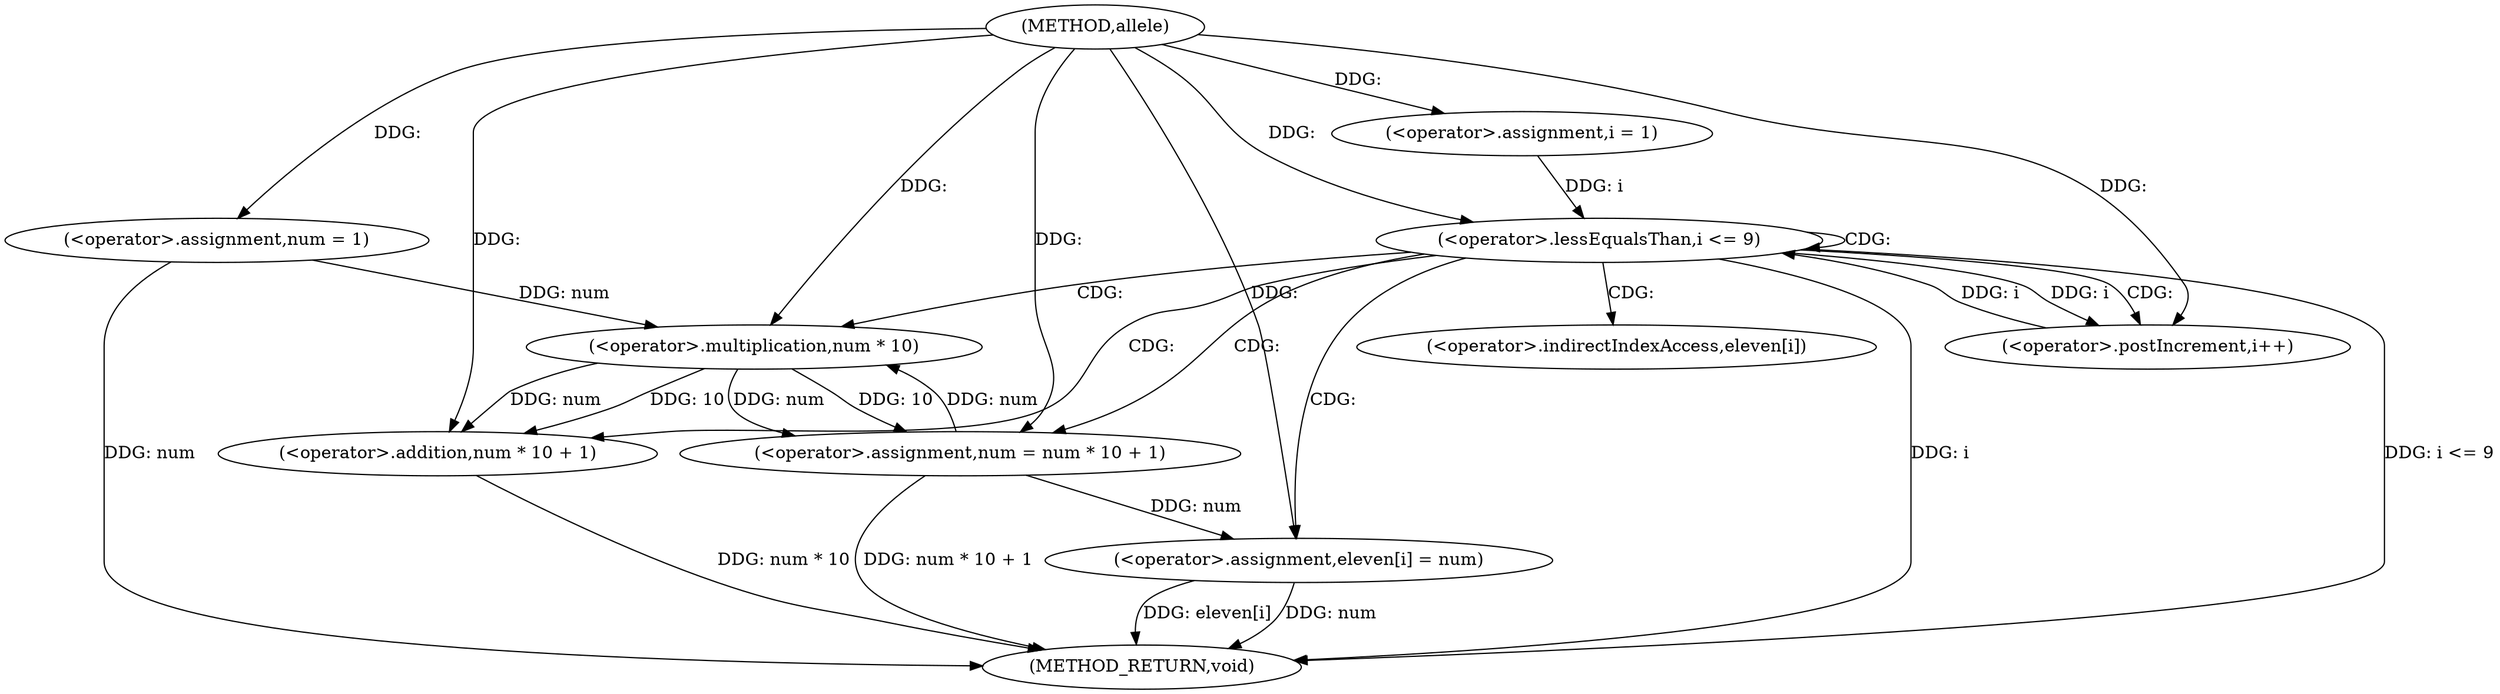 digraph "allele" {  
"1000942" [label = "(METHOD,allele)" ]
"1000971" [label = "(METHOD_RETURN,void)" ]
"1000945" [label = "(<operator>.assignment,num = 1)" ]
"1000950" [label = "(<operator>.assignment,i = 1)" ]
"1000953" [label = "(<operator>.lessEqualsThan,i <= 9)" ]
"1000956" [label = "(<operator>.postIncrement,i++)" ]
"1000959" [label = "(<operator>.assignment,num = num * 10 + 1)" ]
"1000966" [label = "(<operator>.assignment,eleven[i] = num)" ]
"1000961" [label = "(<operator>.addition,num * 10 + 1)" ]
"1000962" [label = "(<operator>.multiplication,num * 10)" ]
"1000967" [label = "(<operator>.indirectIndexAccess,eleven[i])" ]
  "1000945" -> "1000971"  [ label = "DDG: num"] 
  "1000953" -> "1000971"  [ label = "DDG: i"] 
  "1000953" -> "1000971"  [ label = "DDG: i <= 9"] 
  "1000961" -> "1000971"  [ label = "DDG: num * 10"] 
  "1000959" -> "1000971"  [ label = "DDG: num * 10 + 1"] 
  "1000966" -> "1000971"  [ label = "DDG: eleven[i]"] 
  "1000966" -> "1000971"  [ label = "DDG: num"] 
  "1000942" -> "1000945"  [ label = "DDG: "] 
  "1000942" -> "1000950"  [ label = "DDG: "] 
  "1000950" -> "1000953"  [ label = "DDG: i"] 
  "1000956" -> "1000953"  [ label = "DDG: i"] 
  "1000942" -> "1000953"  [ label = "DDG: "] 
  "1000953" -> "1000956"  [ label = "DDG: i"] 
  "1000942" -> "1000956"  [ label = "DDG: "] 
  "1000942" -> "1000959"  [ label = "DDG: "] 
  "1000962" -> "1000959"  [ label = "DDG: 10"] 
  "1000962" -> "1000959"  [ label = "DDG: num"] 
  "1000959" -> "1000966"  [ label = "DDG: num"] 
  "1000942" -> "1000966"  [ label = "DDG: "] 
  "1000962" -> "1000961"  [ label = "DDG: 10"] 
  "1000962" -> "1000961"  [ label = "DDG: num"] 
  "1000942" -> "1000961"  [ label = "DDG: "] 
  "1000945" -> "1000962"  [ label = "DDG: num"] 
  "1000942" -> "1000962"  [ label = "DDG: "] 
  "1000959" -> "1000962"  [ label = "DDG: num"] 
  "1000953" -> "1000961"  [ label = "CDG: "] 
  "1000953" -> "1000953"  [ label = "CDG: "] 
  "1000953" -> "1000962"  [ label = "CDG: "] 
  "1000953" -> "1000966"  [ label = "CDG: "] 
  "1000953" -> "1000967"  [ label = "CDG: "] 
  "1000953" -> "1000959"  [ label = "CDG: "] 
  "1000953" -> "1000956"  [ label = "CDG: "] 
}

